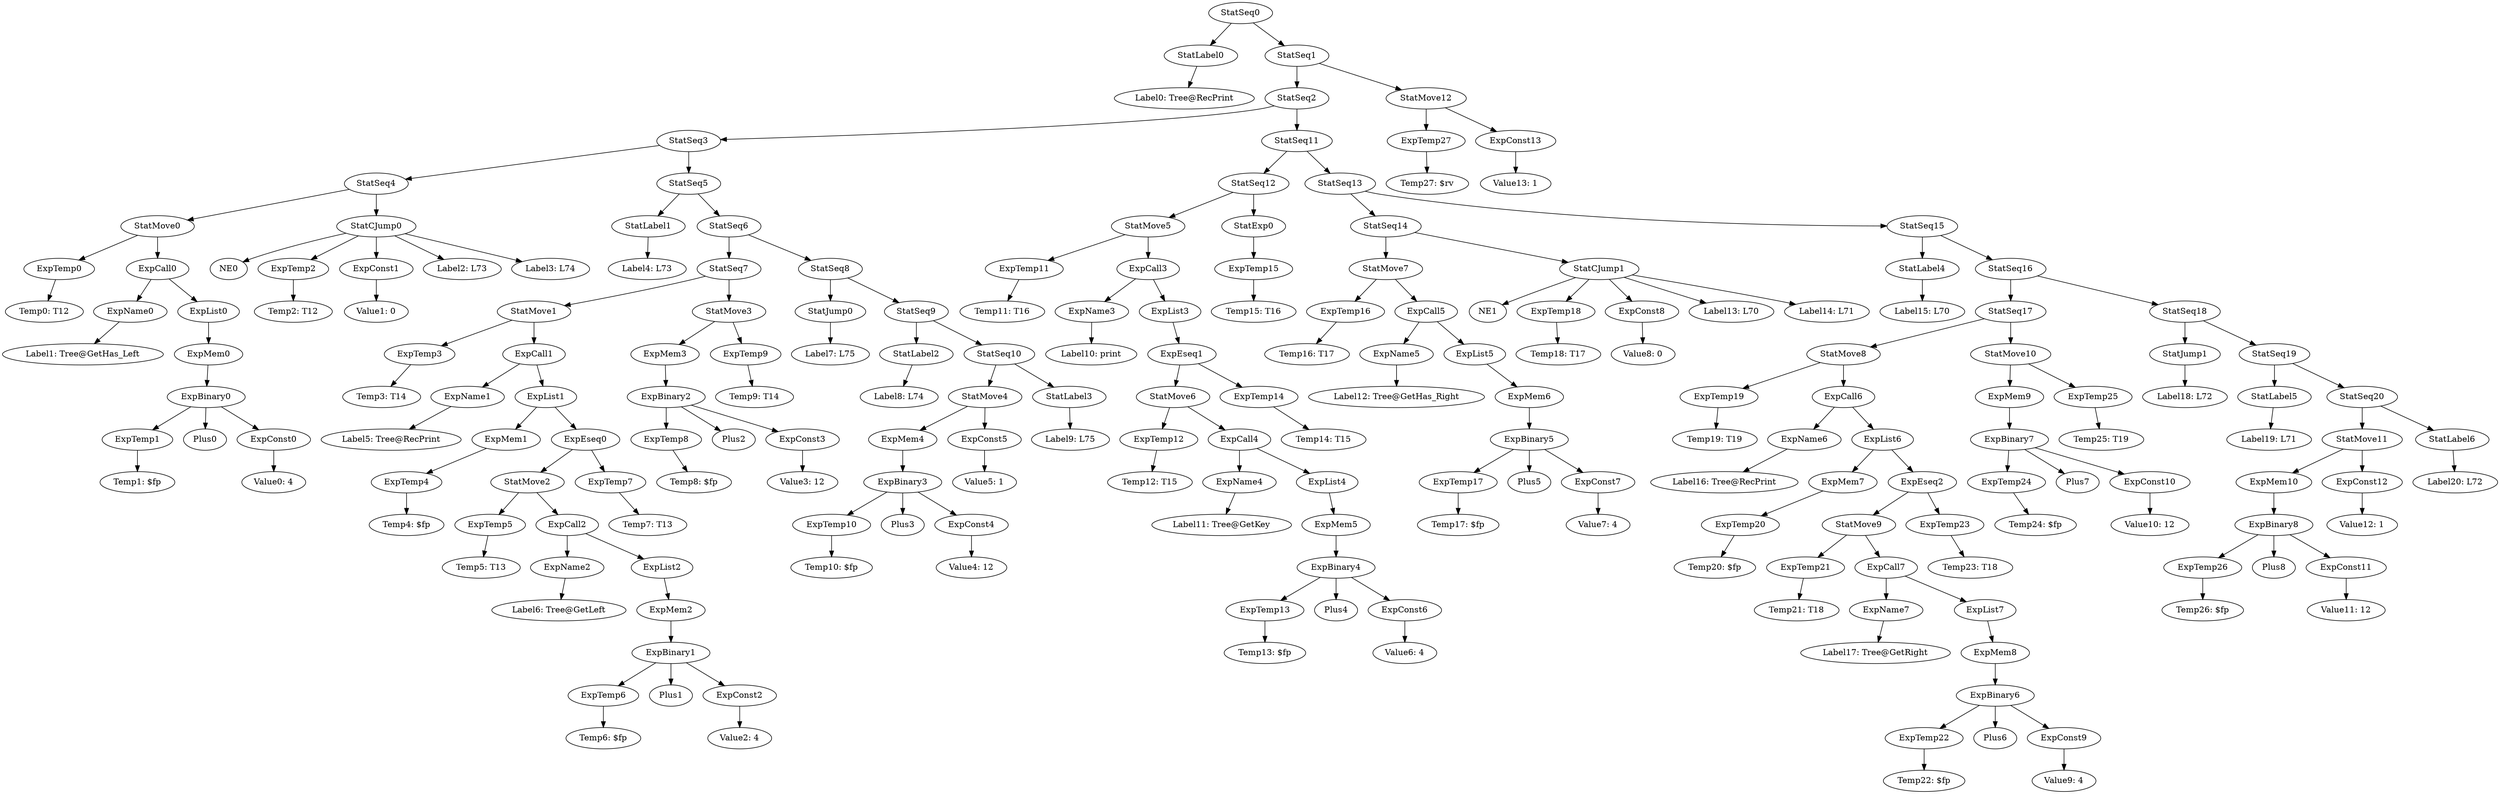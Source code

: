digraph {
	ordering = out;
	ExpConst13 -> "Value13: 1";
	ExpConst12 -> "Value12: 1";
	StatMove11 -> ExpMem10;
	StatMove11 -> ExpConst12;
	ExpConst11 -> "Value11: 12";
	ExpBinary8 -> ExpTemp26;
	ExpBinary8 -> Plus8;
	ExpBinary8 -> ExpConst11;
	ExpTemp26 -> "Temp26: $fp";
	StatSeq19 -> StatLabel5;
	StatSeq19 -> StatSeq20;
	StatSeq18 -> StatJump1;
	StatSeq18 -> StatSeq19;
	ExpTemp25 -> "Temp25: T19";
	StatMove10 -> ExpMem9;
	StatMove10 -> ExpTemp25;
	ExpBinary7 -> ExpTemp24;
	ExpBinary7 -> Plus7;
	ExpBinary7 -> ExpConst10;
	ExpTemp24 -> "Temp24: $fp";
	ExpMem8 -> ExpBinary6;
	ExpBinary6 -> ExpTemp22;
	ExpBinary6 -> Plus6;
	ExpBinary6 -> ExpConst9;
	ExpCall7 -> ExpName7;
	ExpCall7 -> ExpList7;
	StatMove9 -> ExpTemp21;
	StatMove9 -> ExpCall7;
	ExpTemp21 -> "Temp21: T18";
	StatMove3 -> ExpMem3;
	StatMove3 -> ExpTemp9;
	ExpMem3 -> ExpBinary2;
	ExpConst3 -> "Value3: 12";
	ExpBinary2 -> ExpTemp8;
	ExpBinary2 -> Plus2;
	ExpBinary2 -> ExpConst3;
	ExpMem5 -> ExpBinary4;
	ExpTemp22 -> "Temp22: $fp";
	ExpList2 -> ExpMem2;
	ExpConst10 -> "Value10: 12";
	ExpBinary1 -> ExpTemp6;
	ExpBinary1 -> Plus1;
	ExpBinary1 -> ExpConst2;
	ExpTemp6 -> "Temp6: $fp";
	StatMove6 -> ExpTemp12;
	StatMove6 -> ExpCall4;
	ExpCall2 -> ExpName2;
	ExpCall2 -> ExpList2;
	StatMove2 -> ExpTemp5;
	StatMove2 -> ExpCall2;
	StatSeq17 -> StatMove8;
	StatSeq17 -> StatMove10;
	StatLabel0 -> "Label0: Tree@RecPrint";
	ExpTemp19 -> "Temp19: T19";
	ExpMem1 -> ExpTemp4;
	ExpConst6 -> "Value6: 4";
	ExpTemp7 -> "Temp7: T13";
	ExpTemp0 -> "Temp0: T12";
	StatLabel5 -> "Label19: L71";
	ExpTemp4 -> "Temp4: $fp";
	ExpMem0 -> ExpBinary0;
	ExpName5 -> "Label12: Tree@GetHas_Right";
	ExpConst0 -> "Value0: 4";
	StatSeq16 -> StatSeq17;
	StatSeq16 -> StatSeq18;
	StatSeq7 -> StatMove1;
	StatSeq7 -> StatMove3;
	ExpName2 -> "Label6: Tree@GetLeft";
	ExpTemp5 -> "Temp5: T13";
	ExpEseq2 -> StatMove9;
	ExpEseq2 -> ExpTemp23;
	ExpList1 -> ExpMem1;
	ExpList1 -> ExpEseq0;
	ExpBinary4 -> ExpTemp13;
	ExpBinary4 -> Plus4;
	ExpBinary4 -> ExpConst6;
	ExpTemp1 -> "Temp1: $fp";
	ExpEseq0 -> StatMove2;
	ExpEseq0 -> ExpTemp7;
	ExpTemp11 -> "Temp11: T16";
	ExpConst2 -> "Value2: 4";
	StatExp0 -> ExpTemp15;
	StatSeq8 -> StatJump0;
	StatSeq8 -> StatSeq9;
	ExpTemp3 -> "Temp3: T14";
	StatSeq6 -> StatSeq7;
	StatSeq6 -> StatSeq8;
	ExpBinary0 -> ExpTemp1;
	ExpBinary0 -> Plus0;
	ExpBinary0 -> ExpConst0;
	ExpTemp27 -> "Temp27: $rv";
	ExpList4 -> ExpMem5;
	StatMove0 -> ExpTemp0;
	StatMove0 -> ExpCall0;
	StatMove8 -> ExpTemp19;
	StatMove8 -> ExpCall6;
	StatSeq3 -> StatSeq4;
	StatSeq3 -> StatSeq5;
	StatSeq15 -> StatLabel4;
	StatSeq15 -> StatSeq16;
	ExpList0 -> ExpMem0;
	StatCJump0 -> NE0;
	StatCJump0 -> ExpTemp2;
	StatCJump0 -> ExpConst1;
	StatCJump0 -> "Label2: L73";
	StatCJump0 -> "Label3: L74";
	ExpCall1 -> ExpName1;
	ExpCall1 -> ExpList1;
	ExpName7 -> "Label17: Tree@GetRight";
	StatJump0 -> "Label7: L75";
	ExpTemp2 -> "Temp2: T12";
	ExpList6 -> ExpMem7;
	ExpList6 -> ExpEseq2;
	ExpConst1 -> "Value1: 0";
	StatSeq1 -> StatSeq2;
	StatSeq1 -> StatMove12;
	ExpMem2 -> ExpBinary1;
	StatLabel6 -> "Label20: L72";
	ExpTemp12 -> "Temp12: T15";
	ExpCall0 -> ExpName0;
	ExpCall0 -> ExpList0;
	StatSeq9 -> StatLabel2;
	StatSeq9 -> StatSeq10;
	StatJump1 -> "Label18: L72";
	StatSeq4 -> StatMove0;
	StatSeq4 -> StatCJump0;
	StatLabel1 -> "Label4: L73";
	ExpName1 -> "Label5: Tree@RecPrint";
	StatSeq10 -> StatMove4;
	StatSeq10 -> StatLabel3;
	ExpEseq1 -> StatMove6;
	ExpEseq1 -> ExpTemp14;
	ExpTemp15 -> "Temp15: T16";
	StatSeq14 -> StatMove7;
	StatSeq14 -> StatCJump1;
	ExpTemp8 -> "Temp8: $fp";
	ExpTemp18 -> "Temp18: T17";
	StatMove1 -> ExpTemp3;
	StatMove1 -> ExpCall1;
	StatSeq5 -> StatLabel1;
	StatSeq5 -> StatSeq6;
	StatLabel4 -> "Label15: L70";
	ExpTemp9 -> "Temp9: T14";
	ExpCall4 -> ExpName4;
	ExpCall4 -> ExpList4;
	ExpMem10 -> ExpBinary8;
	ExpCall6 -> ExpName6;
	ExpCall6 -> ExpList6;
	ExpTemp10 -> "Temp10: $fp";
	ExpConst4 -> "Value4: 12";
	ExpMem7 -> ExpTemp20;
	ExpBinary3 -> ExpTemp10;
	ExpBinary3 -> Plus3;
	ExpBinary3 -> ExpConst4;
	StatLabel3 -> "Label9: L75";
	ExpTemp20 -> "Temp20: $fp";
	ExpName0 -> "Label1: Tree@GetHas_Left";
	ExpConst8 -> "Value8: 0";
	ExpMem4 -> ExpBinary3;
	ExpName4 -> "Label11: Tree@GetKey";
	StatSeq0 -> StatLabel0;
	StatSeq0 -> StatSeq1;
	ExpConst5 -> "Value5: 1";
	ExpConst9 -> "Value9: 4";
	StatLabel2 -> "Label8: L74";
	StatMove4 -> ExpMem4;
	StatMove4 -> ExpConst5;
	StatMove5 -> ExpTemp11;
	StatMove5 -> ExpCall3;
	StatSeq2 -> StatSeq3;
	StatSeq2 -> StatSeq11;
	ExpList7 -> ExpMem8;
	ExpName3 -> "Label10: print";
	ExpTemp13 -> "Temp13: $fp";
	StatMove12 -> ExpTemp27;
	StatMove12 -> ExpConst13;
	ExpTemp14 -> "Temp14: T15";
	ExpList3 -> ExpEseq1;
	StatSeq12 -> StatMove5;
	StatSeq12 -> StatExp0;
	StatSeq20 -> StatMove11;
	StatSeq20 -> StatLabel6;
	StatSeq11 -> StatSeq12;
	StatSeq11 -> StatSeq13;
	ExpBinary5 -> ExpTemp17;
	ExpBinary5 -> Plus5;
	ExpBinary5 -> ExpConst7;
	ExpTemp16 -> "Temp16: T17";
	StatMove7 -> ExpTemp16;
	StatMove7 -> ExpCall5;
	ExpCall5 -> ExpName5;
	ExpCall5 -> ExpList5;
	ExpMem9 -> ExpBinary7;
	ExpTemp23 -> "Temp23: T18";
	StatSeq13 -> StatSeq14;
	StatSeq13 -> StatSeq15;
	ExpTemp17 -> "Temp17: $fp";
	ExpConst7 -> "Value7: 4";
	ExpMem6 -> ExpBinary5;
	ExpList5 -> ExpMem6;
	ExpCall3 -> ExpName3;
	ExpCall3 -> ExpList3;
	StatCJump1 -> NE1;
	StatCJump1 -> ExpTemp18;
	StatCJump1 -> ExpConst8;
	StatCJump1 -> "Label13: L70";
	StatCJump1 -> "Label14: L71";
	ExpName6 -> "Label16: Tree@RecPrint";
}

